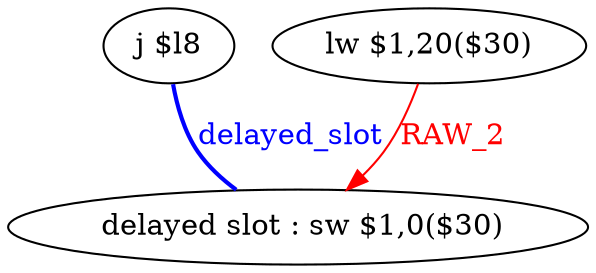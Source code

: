 digraph G1 {
node [shape = ellipse];
i2 [label = " delayed slot : sw $1,0($30)"] ;
i1 ->  i2 [style = bold, dir= none, fontcolor = blue, color = blue, label= "delayed_slot"];
i1 [label = "j $l8"] ;
i0 [label = "lw $1,20($30)"] ;
i0 ->  i2 [color = red, fontcolor = red, label= "RAW_2"];
}
